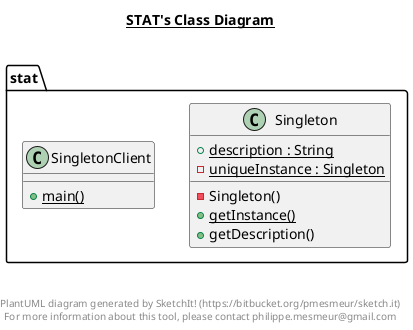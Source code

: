 @startuml

title __STAT's Class Diagram__\n

  package stat {
    class Singleton {
        {static} + description : String
        {static} - uniqueInstance : Singleton
        - Singleton()
        {static} + getInstance()
        + getDescription()
    }
  }
  

  package stat {
    class SingletonClient {
        {static} + main()
    }
  }
  



right footer


PlantUML diagram generated by SketchIt! (https://bitbucket.org/pmesmeur/sketch.it)
For more information about this tool, please contact philippe.mesmeur@gmail.com
endfooter

@enduml
